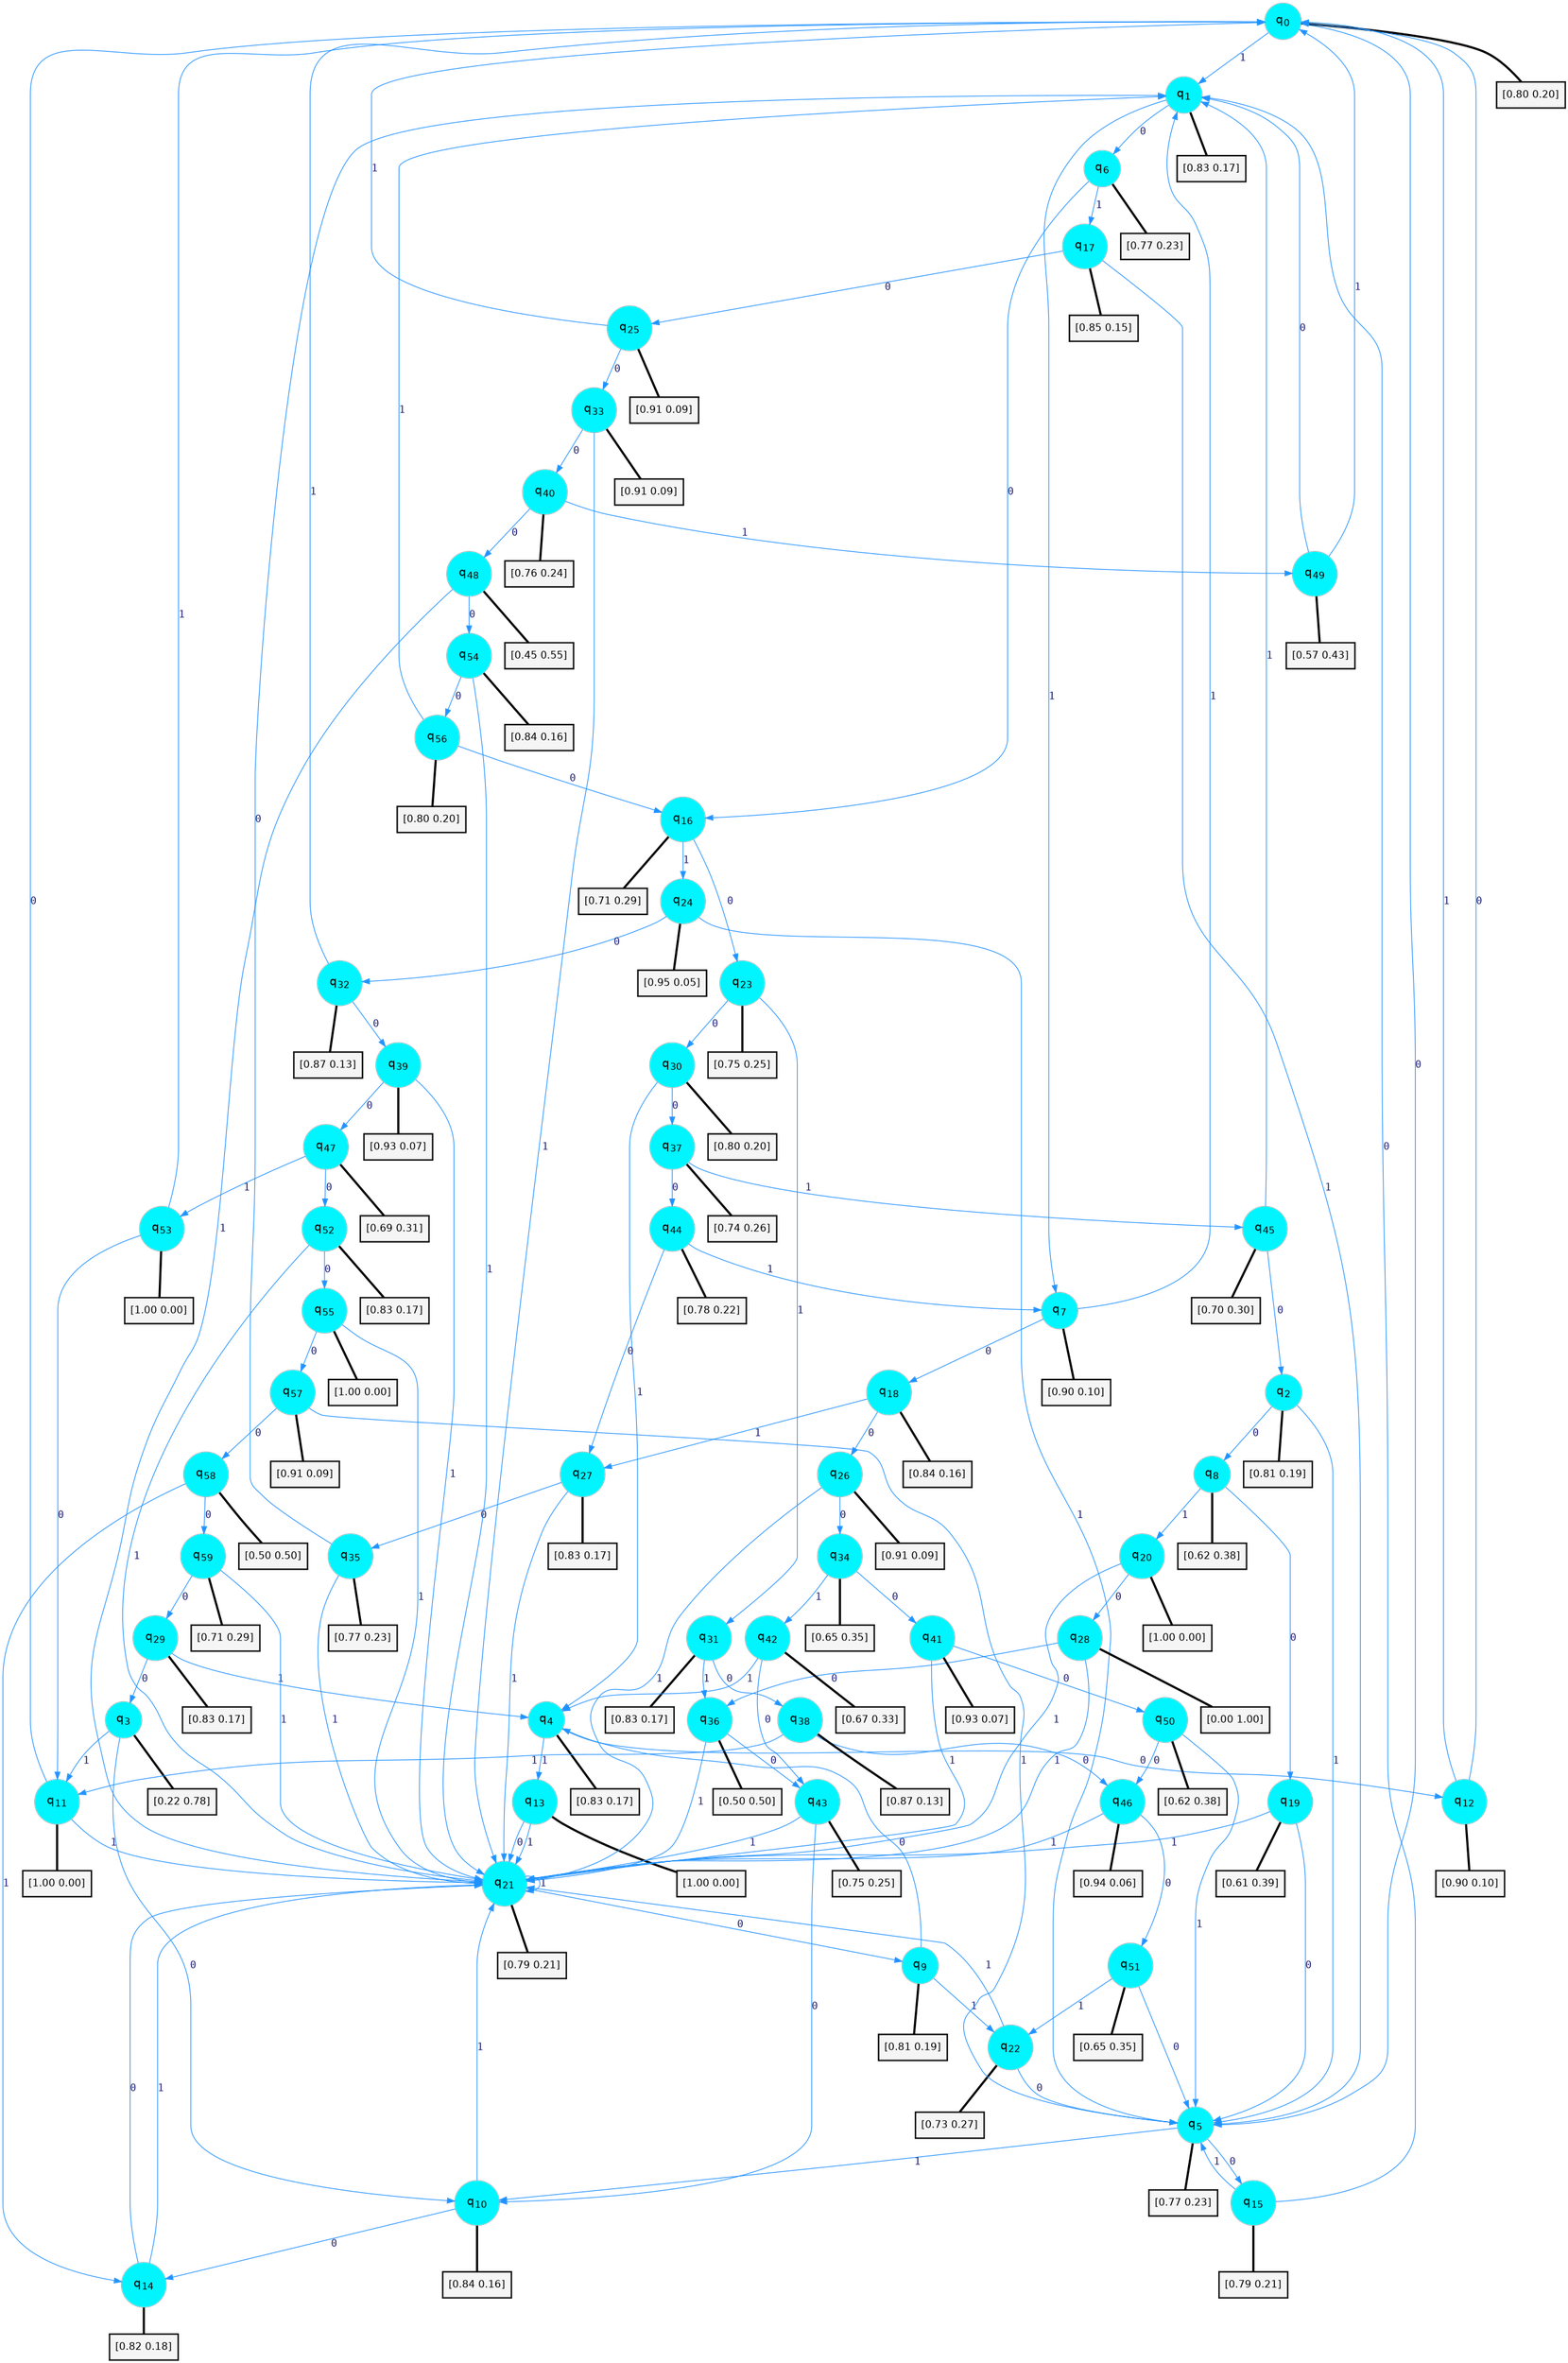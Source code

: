 digraph G {
graph [
bgcolor=transparent, dpi=300, rankdir=TD, size="40,25"];
node [
color=gray, fillcolor=turquoise1, fontcolor=black, fontname=Helvetica, fontsize=16, fontweight=bold, shape=circle, style=filled];
edge [
arrowsize=1, color=dodgerblue1, fontcolor=midnightblue, fontname=courier, fontweight=bold, penwidth=1, style=solid, weight=20];
0[label=<q<SUB>0</SUB>>];
1[label=<q<SUB>1</SUB>>];
2[label=<q<SUB>2</SUB>>];
3[label=<q<SUB>3</SUB>>];
4[label=<q<SUB>4</SUB>>];
5[label=<q<SUB>5</SUB>>];
6[label=<q<SUB>6</SUB>>];
7[label=<q<SUB>7</SUB>>];
8[label=<q<SUB>8</SUB>>];
9[label=<q<SUB>9</SUB>>];
10[label=<q<SUB>10</SUB>>];
11[label=<q<SUB>11</SUB>>];
12[label=<q<SUB>12</SUB>>];
13[label=<q<SUB>13</SUB>>];
14[label=<q<SUB>14</SUB>>];
15[label=<q<SUB>15</SUB>>];
16[label=<q<SUB>16</SUB>>];
17[label=<q<SUB>17</SUB>>];
18[label=<q<SUB>18</SUB>>];
19[label=<q<SUB>19</SUB>>];
20[label=<q<SUB>20</SUB>>];
21[label=<q<SUB>21</SUB>>];
22[label=<q<SUB>22</SUB>>];
23[label=<q<SUB>23</SUB>>];
24[label=<q<SUB>24</SUB>>];
25[label=<q<SUB>25</SUB>>];
26[label=<q<SUB>26</SUB>>];
27[label=<q<SUB>27</SUB>>];
28[label=<q<SUB>28</SUB>>];
29[label=<q<SUB>29</SUB>>];
30[label=<q<SUB>30</SUB>>];
31[label=<q<SUB>31</SUB>>];
32[label=<q<SUB>32</SUB>>];
33[label=<q<SUB>33</SUB>>];
34[label=<q<SUB>34</SUB>>];
35[label=<q<SUB>35</SUB>>];
36[label=<q<SUB>36</SUB>>];
37[label=<q<SUB>37</SUB>>];
38[label=<q<SUB>38</SUB>>];
39[label=<q<SUB>39</SUB>>];
40[label=<q<SUB>40</SUB>>];
41[label=<q<SUB>41</SUB>>];
42[label=<q<SUB>42</SUB>>];
43[label=<q<SUB>43</SUB>>];
44[label=<q<SUB>44</SUB>>];
45[label=<q<SUB>45</SUB>>];
46[label=<q<SUB>46</SUB>>];
47[label=<q<SUB>47</SUB>>];
48[label=<q<SUB>48</SUB>>];
49[label=<q<SUB>49</SUB>>];
50[label=<q<SUB>50</SUB>>];
51[label=<q<SUB>51</SUB>>];
52[label=<q<SUB>52</SUB>>];
53[label=<q<SUB>53</SUB>>];
54[label=<q<SUB>54</SUB>>];
55[label=<q<SUB>55</SUB>>];
56[label=<q<SUB>56</SUB>>];
57[label=<q<SUB>57</SUB>>];
58[label=<q<SUB>58</SUB>>];
59[label=<q<SUB>59</SUB>>];
60[label="[0.80 0.20]", shape=box,fontcolor=black, fontname=Helvetica, fontsize=14, penwidth=2, fillcolor=whitesmoke,color=black];
61[label="[0.83 0.17]", shape=box,fontcolor=black, fontname=Helvetica, fontsize=14, penwidth=2, fillcolor=whitesmoke,color=black];
62[label="[0.81 0.19]", shape=box,fontcolor=black, fontname=Helvetica, fontsize=14, penwidth=2, fillcolor=whitesmoke,color=black];
63[label="[0.22 0.78]", shape=box,fontcolor=black, fontname=Helvetica, fontsize=14, penwidth=2, fillcolor=whitesmoke,color=black];
64[label="[0.83 0.17]", shape=box,fontcolor=black, fontname=Helvetica, fontsize=14, penwidth=2, fillcolor=whitesmoke,color=black];
65[label="[0.77 0.23]", shape=box,fontcolor=black, fontname=Helvetica, fontsize=14, penwidth=2, fillcolor=whitesmoke,color=black];
66[label="[0.77 0.23]", shape=box,fontcolor=black, fontname=Helvetica, fontsize=14, penwidth=2, fillcolor=whitesmoke,color=black];
67[label="[0.90 0.10]", shape=box,fontcolor=black, fontname=Helvetica, fontsize=14, penwidth=2, fillcolor=whitesmoke,color=black];
68[label="[0.62 0.38]", shape=box,fontcolor=black, fontname=Helvetica, fontsize=14, penwidth=2, fillcolor=whitesmoke,color=black];
69[label="[0.81 0.19]", shape=box,fontcolor=black, fontname=Helvetica, fontsize=14, penwidth=2, fillcolor=whitesmoke,color=black];
70[label="[0.84 0.16]", shape=box,fontcolor=black, fontname=Helvetica, fontsize=14, penwidth=2, fillcolor=whitesmoke,color=black];
71[label="[1.00 0.00]", shape=box,fontcolor=black, fontname=Helvetica, fontsize=14, penwidth=2, fillcolor=whitesmoke,color=black];
72[label="[0.90 0.10]", shape=box,fontcolor=black, fontname=Helvetica, fontsize=14, penwidth=2, fillcolor=whitesmoke,color=black];
73[label="[1.00 0.00]", shape=box,fontcolor=black, fontname=Helvetica, fontsize=14, penwidth=2, fillcolor=whitesmoke,color=black];
74[label="[0.82 0.18]", shape=box,fontcolor=black, fontname=Helvetica, fontsize=14, penwidth=2, fillcolor=whitesmoke,color=black];
75[label="[0.79 0.21]", shape=box,fontcolor=black, fontname=Helvetica, fontsize=14, penwidth=2, fillcolor=whitesmoke,color=black];
76[label="[0.71 0.29]", shape=box,fontcolor=black, fontname=Helvetica, fontsize=14, penwidth=2, fillcolor=whitesmoke,color=black];
77[label="[0.85 0.15]", shape=box,fontcolor=black, fontname=Helvetica, fontsize=14, penwidth=2, fillcolor=whitesmoke,color=black];
78[label="[0.84 0.16]", shape=box,fontcolor=black, fontname=Helvetica, fontsize=14, penwidth=2, fillcolor=whitesmoke,color=black];
79[label="[0.61 0.39]", shape=box,fontcolor=black, fontname=Helvetica, fontsize=14, penwidth=2, fillcolor=whitesmoke,color=black];
80[label="[1.00 0.00]", shape=box,fontcolor=black, fontname=Helvetica, fontsize=14, penwidth=2, fillcolor=whitesmoke,color=black];
81[label="[0.79 0.21]", shape=box,fontcolor=black, fontname=Helvetica, fontsize=14, penwidth=2, fillcolor=whitesmoke,color=black];
82[label="[0.73 0.27]", shape=box,fontcolor=black, fontname=Helvetica, fontsize=14, penwidth=2, fillcolor=whitesmoke,color=black];
83[label="[0.75 0.25]", shape=box,fontcolor=black, fontname=Helvetica, fontsize=14, penwidth=2, fillcolor=whitesmoke,color=black];
84[label="[0.95 0.05]", shape=box,fontcolor=black, fontname=Helvetica, fontsize=14, penwidth=2, fillcolor=whitesmoke,color=black];
85[label="[0.91 0.09]", shape=box,fontcolor=black, fontname=Helvetica, fontsize=14, penwidth=2, fillcolor=whitesmoke,color=black];
86[label="[0.91 0.09]", shape=box,fontcolor=black, fontname=Helvetica, fontsize=14, penwidth=2, fillcolor=whitesmoke,color=black];
87[label="[0.83 0.17]", shape=box,fontcolor=black, fontname=Helvetica, fontsize=14, penwidth=2, fillcolor=whitesmoke,color=black];
88[label="[0.00 1.00]", shape=box,fontcolor=black, fontname=Helvetica, fontsize=14, penwidth=2, fillcolor=whitesmoke,color=black];
89[label="[0.83 0.17]", shape=box,fontcolor=black, fontname=Helvetica, fontsize=14, penwidth=2, fillcolor=whitesmoke,color=black];
90[label="[0.80 0.20]", shape=box,fontcolor=black, fontname=Helvetica, fontsize=14, penwidth=2, fillcolor=whitesmoke,color=black];
91[label="[0.83 0.17]", shape=box,fontcolor=black, fontname=Helvetica, fontsize=14, penwidth=2, fillcolor=whitesmoke,color=black];
92[label="[0.87 0.13]", shape=box,fontcolor=black, fontname=Helvetica, fontsize=14, penwidth=2, fillcolor=whitesmoke,color=black];
93[label="[0.91 0.09]", shape=box,fontcolor=black, fontname=Helvetica, fontsize=14, penwidth=2, fillcolor=whitesmoke,color=black];
94[label="[0.65 0.35]", shape=box,fontcolor=black, fontname=Helvetica, fontsize=14, penwidth=2, fillcolor=whitesmoke,color=black];
95[label="[0.77 0.23]", shape=box,fontcolor=black, fontname=Helvetica, fontsize=14, penwidth=2, fillcolor=whitesmoke,color=black];
96[label="[0.50 0.50]", shape=box,fontcolor=black, fontname=Helvetica, fontsize=14, penwidth=2, fillcolor=whitesmoke,color=black];
97[label="[0.74 0.26]", shape=box,fontcolor=black, fontname=Helvetica, fontsize=14, penwidth=2, fillcolor=whitesmoke,color=black];
98[label="[0.87 0.13]", shape=box,fontcolor=black, fontname=Helvetica, fontsize=14, penwidth=2, fillcolor=whitesmoke,color=black];
99[label="[0.93 0.07]", shape=box,fontcolor=black, fontname=Helvetica, fontsize=14, penwidth=2, fillcolor=whitesmoke,color=black];
100[label="[0.76 0.24]", shape=box,fontcolor=black, fontname=Helvetica, fontsize=14, penwidth=2, fillcolor=whitesmoke,color=black];
101[label="[0.93 0.07]", shape=box,fontcolor=black, fontname=Helvetica, fontsize=14, penwidth=2, fillcolor=whitesmoke,color=black];
102[label="[0.67 0.33]", shape=box,fontcolor=black, fontname=Helvetica, fontsize=14, penwidth=2, fillcolor=whitesmoke,color=black];
103[label="[0.75 0.25]", shape=box,fontcolor=black, fontname=Helvetica, fontsize=14, penwidth=2, fillcolor=whitesmoke,color=black];
104[label="[0.78 0.22]", shape=box,fontcolor=black, fontname=Helvetica, fontsize=14, penwidth=2, fillcolor=whitesmoke,color=black];
105[label="[0.70 0.30]", shape=box,fontcolor=black, fontname=Helvetica, fontsize=14, penwidth=2, fillcolor=whitesmoke,color=black];
106[label="[0.94 0.06]", shape=box,fontcolor=black, fontname=Helvetica, fontsize=14, penwidth=2, fillcolor=whitesmoke,color=black];
107[label="[0.69 0.31]", shape=box,fontcolor=black, fontname=Helvetica, fontsize=14, penwidth=2, fillcolor=whitesmoke,color=black];
108[label="[0.45 0.55]", shape=box,fontcolor=black, fontname=Helvetica, fontsize=14, penwidth=2, fillcolor=whitesmoke,color=black];
109[label="[0.57 0.43]", shape=box,fontcolor=black, fontname=Helvetica, fontsize=14, penwidth=2, fillcolor=whitesmoke,color=black];
110[label="[0.62 0.38]", shape=box,fontcolor=black, fontname=Helvetica, fontsize=14, penwidth=2, fillcolor=whitesmoke,color=black];
111[label="[0.65 0.35]", shape=box,fontcolor=black, fontname=Helvetica, fontsize=14, penwidth=2, fillcolor=whitesmoke,color=black];
112[label="[0.83 0.17]", shape=box,fontcolor=black, fontname=Helvetica, fontsize=14, penwidth=2, fillcolor=whitesmoke,color=black];
113[label="[1.00 0.00]", shape=box,fontcolor=black, fontname=Helvetica, fontsize=14, penwidth=2, fillcolor=whitesmoke,color=black];
114[label="[0.84 0.16]", shape=box,fontcolor=black, fontname=Helvetica, fontsize=14, penwidth=2, fillcolor=whitesmoke,color=black];
115[label="[1.00 0.00]", shape=box,fontcolor=black, fontname=Helvetica, fontsize=14, penwidth=2, fillcolor=whitesmoke,color=black];
116[label="[0.80 0.20]", shape=box,fontcolor=black, fontname=Helvetica, fontsize=14, penwidth=2, fillcolor=whitesmoke,color=black];
117[label="[0.91 0.09]", shape=box,fontcolor=black, fontname=Helvetica, fontsize=14, penwidth=2, fillcolor=whitesmoke,color=black];
118[label="[0.50 0.50]", shape=box,fontcolor=black, fontname=Helvetica, fontsize=14, penwidth=2, fillcolor=whitesmoke,color=black];
119[label="[0.71 0.29]", shape=box,fontcolor=black, fontname=Helvetica, fontsize=14, penwidth=2, fillcolor=whitesmoke,color=black];
0->5 [label=0];
0->1 [label=1];
0->60 [arrowhead=none, penwidth=3,color=black];
1->6 [label=0];
1->7 [label=1];
1->61 [arrowhead=none, penwidth=3,color=black];
2->8 [label=0];
2->5 [label=1];
2->62 [arrowhead=none, penwidth=3,color=black];
3->10 [label=0];
3->11 [label=1];
3->63 [arrowhead=none, penwidth=3,color=black];
4->12 [label=0];
4->13 [label=1];
4->64 [arrowhead=none, penwidth=3,color=black];
5->15 [label=0];
5->10 [label=1];
5->65 [arrowhead=none, penwidth=3,color=black];
6->16 [label=0];
6->17 [label=1];
6->66 [arrowhead=none, penwidth=3,color=black];
7->18 [label=0];
7->1 [label=1];
7->67 [arrowhead=none, penwidth=3,color=black];
8->19 [label=0];
8->20 [label=1];
8->68 [arrowhead=none, penwidth=3,color=black];
9->4 [label=0];
9->22 [label=1];
9->69 [arrowhead=none, penwidth=3,color=black];
10->14 [label=0];
10->21 [label=1];
10->70 [arrowhead=none, penwidth=3,color=black];
11->0 [label=0];
11->21 [label=1];
11->71 [arrowhead=none, penwidth=3,color=black];
12->0 [label=0];
12->0 [label=1];
12->72 [arrowhead=none, penwidth=3,color=black];
13->21 [label=0];
13->21 [label=1];
13->73 [arrowhead=none, penwidth=3,color=black];
14->21 [label=0];
14->21 [label=1];
14->74 [arrowhead=none, penwidth=3,color=black];
15->1 [label=0];
15->5 [label=1];
15->75 [arrowhead=none, penwidth=3,color=black];
16->23 [label=0];
16->24 [label=1];
16->76 [arrowhead=none, penwidth=3,color=black];
17->25 [label=0];
17->5 [label=1];
17->77 [arrowhead=none, penwidth=3,color=black];
18->26 [label=0];
18->27 [label=1];
18->78 [arrowhead=none, penwidth=3,color=black];
19->5 [label=0];
19->21 [label=1];
19->79 [arrowhead=none, penwidth=3,color=black];
20->28 [label=0];
20->21 [label=1];
20->80 [arrowhead=none, penwidth=3,color=black];
21->9 [label=0];
21->21 [label=1];
21->81 [arrowhead=none, penwidth=3,color=black];
22->5 [label=0];
22->21 [label=1];
22->82 [arrowhead=none, penwidth=3,color=black];
23->30 [label=0];
23->31 [label=1];
23->83 [arrowhead=none, penwidth=3,color=black];
24->32 [label=0];
24->5 [label=1];
24->84 [arrowhead=none, penwidth=3,color=black];
25->33 [label=0];
25->0 [label=1];
25->85 [arrowhead=none, penwidth=3,color=black];
26->34 [label=0];
26->21 [label=1];
26->86 [arrowhead=none, penwidth=3,color=black];
27->35 [label=0];
27->21 [label=1];
27->87 [arrowhead=none, penwidth=3,color=black];
28->36 [label=0];
28->21 [label=1];
28->88 [arrowhead=none, penwidth=3,color=black];
29->3 [label=0];
29->4 [label=1];
29->89 [arrowhead=none, penwidth=3,color=black];
30->37 [label=0];
30->4 [label=1];
30->90 [arrowhead=none, penwidth=3,color=black];
31->38 [label=0];
31->36 [label=1];
31->91 [arrowhead=none, penwidth=3,color=black];
32->39 [label=0];
32->0 [label=1];
32->92 [arrowhead=none, penwidth=3,color=black];
33->40 [label=0];
33->21 [label=1];
33->93 [arrowhead=none, penwidth=3,color=black];
34->41 [label=0];
34->42 [label=1];
34->94 [arrowhead=none, penwidth=3,color=black];
35->1 [label=0];
35->21 [label=1];
35->95 [arrowhead=none, penwidth=3,color=black];
36->43 [label=0];
36->21 [label=1];
36->96 [arrowhead=none, penwidth=3,color=black];
37->44 [label=0];
37->45 [label=1];
37->97 [arrowhead=none, penwidth=3,color=black];
38->46 [label=0];
38->11 [label=1];
38->98 [arrowhead=none, penwidth=3,color=black];
39->47 [label=0];
39->21 [label=1];
39->99 [arrowhead=none, penwidth=3,color=black];
40->48 [label=0];
40->49 [label=1];
40->100 [arrowhead=none, penwidth=3,color=black];
41->50 [label=0];
41->21 [label=1];
41->101 [arrowhead=none, penwidth=3,color=black];
42->43 [label=0];
42->4 [label=1];
42->102 [arrowhead=none, penwidth=3,color=black];
43->10 [label=0];
43->21 [label=1];
43->103 [arrowhead=none, penwidth=3,color=black];
44->27 [label=0];
44->7 [label=1];
44->104 [arrowhead=none, penwidth=3,color=black];
45->2 [label=0];
45->1 [label=1];
45->105 [arrowhead=none, penwidth=3,color=black];
46->51 [label=0];
46->21 [label=1];
46->106 [arrowhead=none, penwidth=3,color=black];
47->52 [label=0];
47->53 [label=1];
47->107 [arrowhead=none, penwidth=3,color=black];
48->54 [label=0];
48->21 [label=1];
48->108 [arrowhead=none, penwidth=3,color=black];
49->1 [label=0];
49->0 [label=1];
49->109 [arrowhead=none, penwidth=3,color=black];
50->46 [label=0];
50->5 [label=1];
50->110 [arrowhead=none, penwidth=3,color=black];
51->5 [label=0];
51->22 [label=1];
51->111 [arrowhead=none, penwidth=3,color=black];
52->55 [label=0];
52->21 [label=1];
52->112 [arrowhead=none, penwidth=3,color=black];
53->11 [label=0];
53->0 [label=1];
53->113 [arrowhead=none, penwidth=3,color=black];
54->56 [label=0];
54->21 [label=1];
54->114 [arrowhead=none, penwidth=3,color=black];
55->57 [label=0];
55->21 [label=1];
55->115 [arrowhead=none, penwidth=3,color=black];
56->16 [label=0];
56->1 [label=1];
56->116 [arrowhead=none, penwidth=3,color=black];
57->58 [label=0];
57->5 [label=1];
57->117 [arrowhead=none, penwidth=3,color=black];
58->59 [label=0];
58->14 [label=1];
58->118 [arrowhead=none, penwidth=3,color=black];
59->29 [label=0];
59->21 [label=1];
59->119 [arrowhead=none, penwidth=3,color=black];
}
